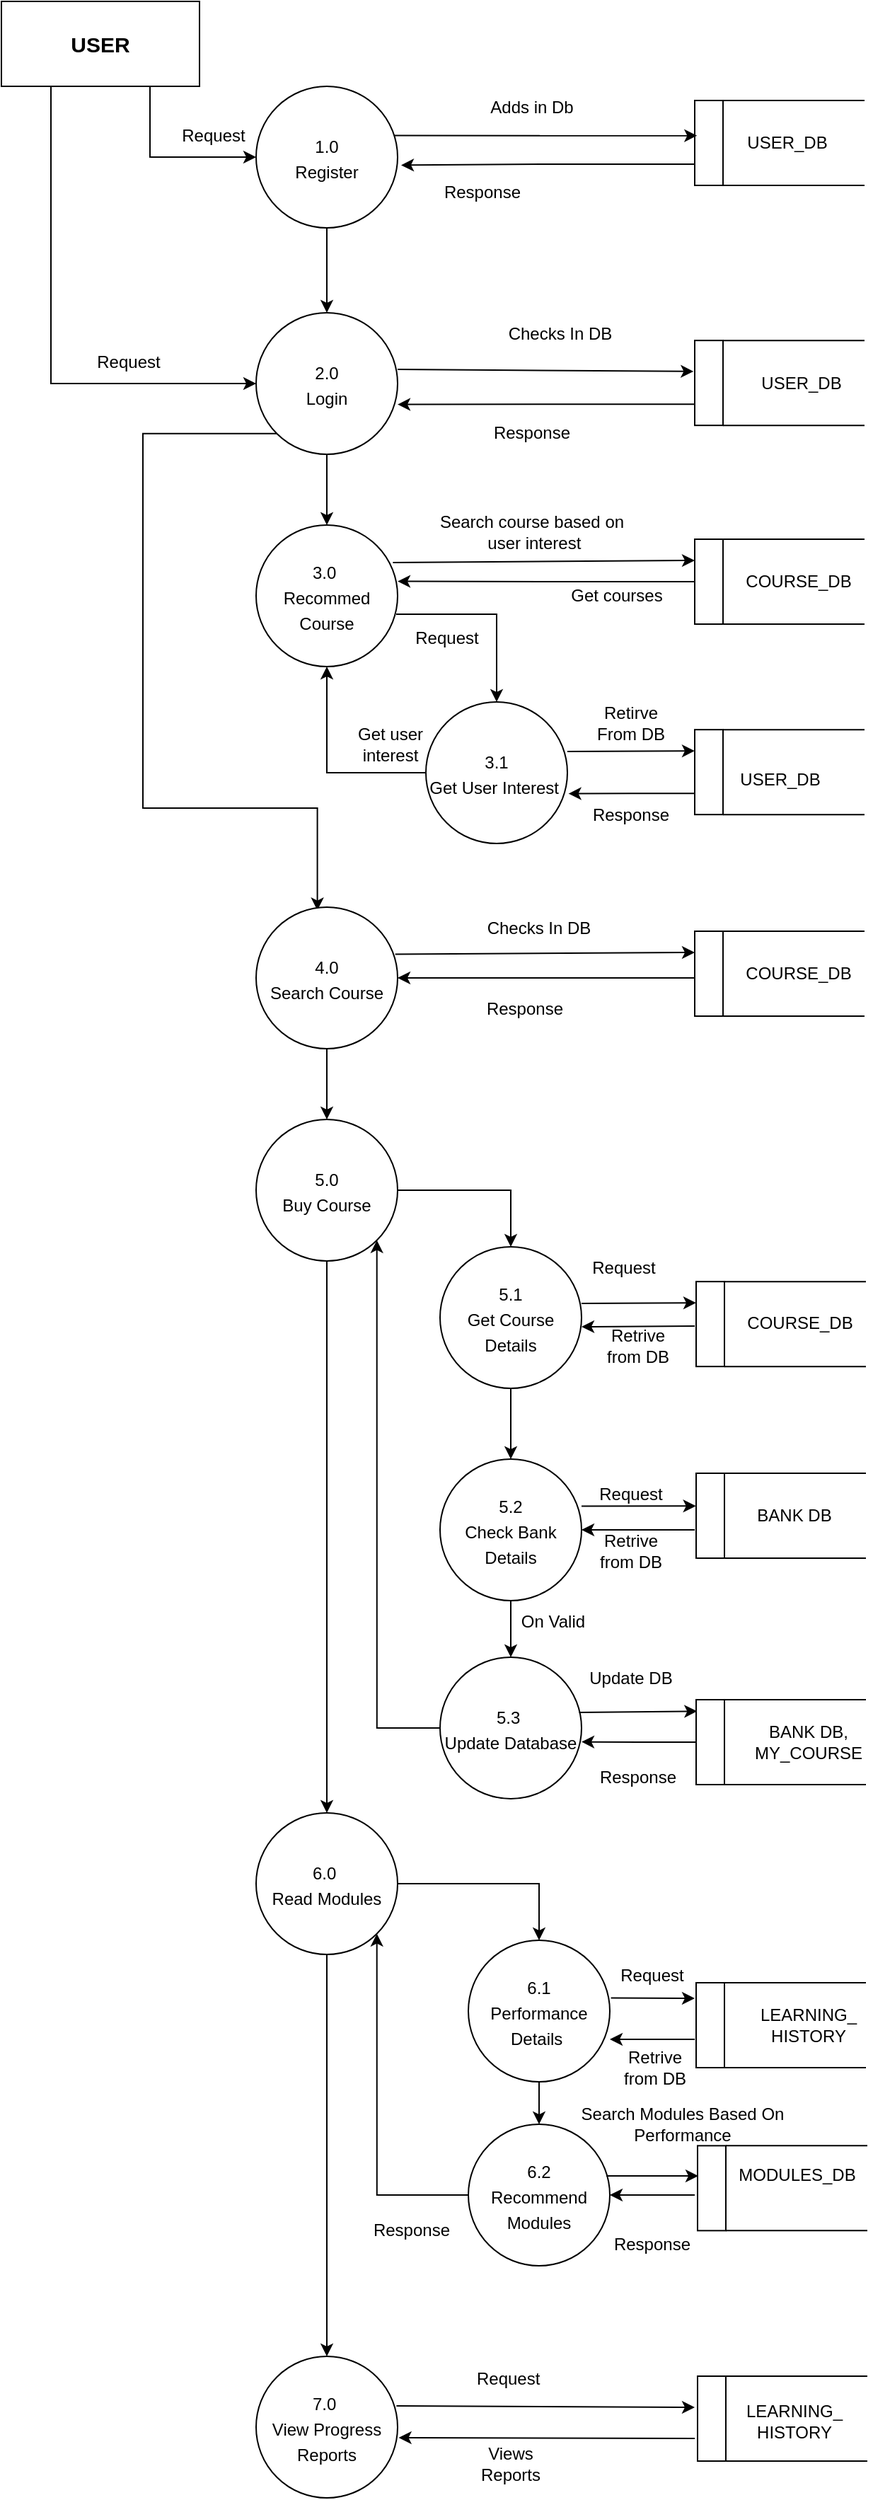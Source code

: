 <mxfile version="16.6.4" type="device"><diagram id="s9SHLD9VaPdZop-BQNa4" name="Page-1"><mxGraphModel dx="1185" dy="616" grid="1" gridSize="10" guides="1" tooltips="1" connect="1" arrows="1" fold="1" page="1" pageScale="1" pageWidth="827" pageHeight="1169" math="0" shadow="0"><root><mxCell id="0"/><mxCell id="1" parent="0"/><mxCell id="Vgh_IsGiYjKo95VyhBB2-144" style="edgeStyle=orthogonalEdgeStyle;rounded=0;orthogonalLoop=1;jettySize=auto;html=1;exitX=0.25;exitY=1;exitDx=0;exitDy=0;entryX=0;entryY=0.5;entryDx=0;entryDy=0;fontSize=12;" edge="1" parent="1" source="Vgh_IsGiYjKo95VyhBB2-1" target="Vgh_IsGiYjKo95VyhBB2-4"><mxGeometry relative="1" as="geometry"/></mxCell><mxCell id="Vgh_IsGiYjKo95VyhBB2-145" style="edgeStyle=orthogonalEdgeStyle;rounded=0;orthogonalLoop=1;jettySize=auto;html=1;exitX=0.75;exitY=1;exitDx=0;exitDy=0;entryX=0;entryY=0.5;entryDx=0;entryDy=0;fontSize=12;" edge="1" parent="1" source="Vgh_IsGiYjKo95VyhBB2-1" target="Vgh_IsGiYjKo95VyhBB2-2"><mxGeometry relative="1" as="geometry"/></mxCell><mxCell id="Vgh_IsGiYjKo95VyhBB2-1" value="&lt;b&gt;&lt;font style=&quot;font-size: 15px&quot;&gt;USER&lt;/font&gt;&lt;/b&gt;" style="rounded=0;whiteSpace=wrap;html=1;" vertex="1" parent="1"><mxGeometry x="170" y="90" width="140" height="60" as="geometry"/></mxCell><mxCell id="Vgh_IsGiYjKo95VyhBB2-149" style="edgeStyle=orthogonalEdgeStyle;rounded=0;orthogonalLoop=1;jettySize=auto;html=1;exitX=0.5;exitY=1;exitDx=0;exitDy=0;fontSize=12;" edge="1" parent="1" source="Vgh_IsGiYjKo95VyhBB2-2" target="Vgh_IsGiYjKo95VyhBB2-4"><mxGeometry relative="1" as="geometry"/></mxCell><mxCell id="Vgh_IsGiYjKo95VyhBB2-2" value="&lt;font style=&quot;font-size: 12px&quot;&gt;1.0&lt;br&gt;Register&lt;br&gt;&lt;/font&gt;" style="ellipse;whiteSpace=wrap;html=1;aspect=fixed;fontSize=15;" vertex="1" parent="1"><mxGeometry x="350" y="150" width="100" height="100" as="geometry"/></mxCell><mxCell id="Vgh_IsGiYjKo95VyhBB2-150" style="edgeStyle=orthogonalEdgeStyle;rounded=0;orthogonalLoop=1;jettySize=auto;html=1;exitX=0.5;exitY=1;exitDx=0;exitDy=0;entryX=0.5;entryY=0;entryDx=0;entryDy=0;fontSize=12;" edge="1" parent="1" source="Vgh_IsGiYjKo95VyhBB2-4" target="Vgh_IsGiYjKo95VyhBB2-7"><mxGeometry relative="1" as="geometry"/></mxCell><mxCell id="Vgh_IsGiYjKo95VyhBB2-151" style="edgeStyle=orthogonalEdgeStyle;rounded=0;orthogonalLoop=1;jettySize=auto;html=1;exitX=0;exitY=1;exitDx=0;exitDy=0;entryX=0.433;entryY=0.023;entryDx=0;entryDy=0;entryPerimeter=0;fontSize=12;" edge="1" parent="1" source="Vgh_IsGiYjKo95VyhBB2-4" target="Vgh_IsGiYjKo95VyhBB2-9"><mxGeometry relative="1" as="geometry"><Array as="points"><mxPoint x="270" y="395"/><mxPoint x="270" y="660"/><mxPoint x="393" y="660"/></Array></mxGeometry></mxCell><mxCell id="Vgh_IsGiYjKo95VyhBB2-4" value="&lt;font style=&quot;font-size: 12px&quot;&gt;2.0&lt;br&gt;Login&lt;br&gt;&lt;/font&gt;" style="ellipse;whiteSpace=wrap;html=1;aspect=fixed;fontSize=15;" vertex="1" parent="1"><mxGeometry x="350" y="310" width="100" height="100" as="geometry"/></mxCell><mxCell id="Vgh_IsGiYjKo95VyhBB2-27" style="edgeStyle=orthogonalEdgeStyle;rounded=0;orthogonalLoop=1;jettySize=auto;html=1;exitX=0.99;exitY=0.63;exitDx=0;exitDy=0;fontSize=12;exitPerimeter=0;" edge="1" parent="1" source="Vgh_IsGiYjKo95VyhBB2-7" target="Vgh_IsGiYjKo95VyhBB2-8"><mxGeometry relative="1" as="geometry"/></mxCell><mxCell id="Vgh_IsGiYjKo95VyhBB2-7" value="&lt;font style=&quot;font-size: 12px&quot;&gt;3.0&amp;nbsp;&lt;br&gt;Recommed Course&lt;br&gt;&lt;/font&gt;" style="ellipse;whiteSpace=wrap;html=1;aspect=fixed;fontSize=15;" vertex="1" parent="1"><mxGeometry x="350" y="460" width="100" height="100" as="geometry"/></mxCell><mxCell id="Vgh_IsGiYjKo95VyhBB2-28" style="edgeStyle=orthogonalEdgeStyle;rounded=0;orthogonalLoop=1;jettySize=auto;html=1;exitX=0;exitY=0.5;exitDx=0;exitDy=0;entryX=0.5;entryY=1;entryDx=0;entryDy=0;fontSize=12;" edge="1" parent="1" source="Vgh_IsGiYjKo95VyhBB2-8" target="Vgh_IsGiYjKo95VyhBB2-7"><mxGeometry relative="1" as="geometry"/></mxCell><mxCell id="Vgh_IsGiYjKo95VyhBB2-8" value="&lt;font style=&quot;font-size: 12px&quot;&gt;3.1&lt;br&gt;Get User Interest&amp;nbsp;&lt;br&gt;&lt;/font&gt;" style="ellipse;whiteSpace=wrap;html=1;aspect=fixed;fontSize=15;" vertex="1" parent="1"><mxGeometry x="470" y="585" width="100" height="100" as="geometry"/></mxCell><mxCell id="Vgh_IsGiYjKo95VyhBB2-152" style="edgeStyle=orthogonalEdgeStyle;rounded=0;orthogonalLoop=1;jettySize=auto;html=1;exitX=0.5;exitY=1;exitDx=0;exitDy=0;entryX=0.5;entryY=0;entryDx=0;entryDy=0;fontSize=12;" edge="1" parent="1" source="Vgh_IsGiYjKo95VyhBB2-9" target="Vgh_IsGiYjKo95VyhBB2-10"><mxGeometry relative="1" as="geometry"/></mxCell><mxCell id="Vgh_IsGiYjKo95VyhBB2-9" value="&lt;font style=&quot;font-size: 12px&quot;&gt;4.0&lt;br&gt;Search Course&lt;br&gt;&lt;/font&gt;" style="ellipse;whiteSpace=wrap;html=1;aspect=fixed;fontSize=15;" vertex="1" parent="1"><mxGeometry x="350" y="730" width="100" height="100" as="geometry"/></mxCell><mxCell id="Vgh_IsGiYjKo95VyhBB2-32" style="edgeStyle=orthogonalEdgeStyle;rounded=0;orthogonalLoop=1;jettySize=auto;html=1;exitX=1;exitY=0.5;exitDx=0;exitDy=0;entryX=0.5;entryY=0;entryDx=0;entryDy=0;fontSize=12;" edge="1" parent="1" source="Vgh_IsGiYjKo95VyhBB2-10" target="Vgh_IsGiYjKo95VyhBB2-11"><mxGeometry relative="1" as="geometry"/></mxCell><mxCell id="Vgh_IsGiYjKo95VyhBB2-154" style="edgeStyle=orthogonalEdgeStyle;rounded=0;orthogonalLoop=1;jettySize=auto;html=1;exitX=0.5;exitY=1;exitDx=0;exitDy=0;entryX=0.5;entryY=0;entryDx=0;entryDy=0;fontSize=12;" edge="1" parent="1" source="Vgh_IsGiYjKo95VyhBB2-10" target="Vgh_IsGiYjKo95VyhBB2-14"><mxGeometry relative="1" as="geometry"/></mxCell><mxCell id="Vgh_IsGiYjKo95VyhBB2-10" value="&lt;font style=&quot;font-size: 12px&quot;&gt;5.0&lt;br&gt;Buy Course&lt;br&gt;&lt;/font&gt;" style="ellipse;whiteSpace=wrap;html=1;aspect=fixed;fontSize=15;" vertex="1" parent="1"><mxGeometry x="350" y="880" width="100" height="100" as="geometry"/></mxCell><mxCell id="Vgh_IsGiYjKo95VyhBB2-33" style="edgeStyle=orthogonalEdgeStyle;rounded=0;orthogonalLoop=1;jettySize=auto;html=1;exitX=0.5;exitY=1;exitDx=0;exitDy=0;entryX=0.5;entryY=0;entryDx=0;entryDy=0;fontSize=12;" edge="1" parent="1" source="Vgh_IsGiYjKo95VyhBB2-11" target="Vgh_IsGiYjKo95VyhBB2-12"><mxGeometry relative="1" as="geometry"/></mxCell><mxCell id="Vgh_IsGiYjKo95VyhBB2-11" value="&lt;font style=&quot;font-size: 12px&quot;&gt;5.1&lt;br&gt;Get Course Details&lt;br&gt;&lt;/font&gt;" style="ellipse;whiteSpace=wrap;html=1;aspect=fixed;fontSize=15;" vertex="1" parent="1"><mxGeometry x="480" y="970" width="100" height="100" as="geometry"/></mxCell><mxCell id="Vgh_IsGiYjKo95VyhBB2-34" style="edgeStyle=orthogonalEdgeStyle;rounded=0;orthogonalLoop=1;jettySize=auto;html=1;exitX=0.5;exitY=1;exitDx=0;exitDy=0;entryX=0.5;entryY=0;entryDx=0;entryDy=0;fontSize=12;" edge="1" parent="1" source="Vgh_IsGiYjKo95VyhBB2-12" target="Vgh_IsGiYjKo95VyhBB2-13"><mxGeometry relative="1" as="geometry"/></mxCell><mxCell id="Vgh_IsGiYjKo95VyhBB2-12" value="&lt;font style=&quot;font-size: 12px&quot;&gt;5.2&lt;br&gt;Check Bank Details&lt;br&gt;&lt;/font&gt;" style="ellipse;whiteSpace=wrap;html=1;aspect=fixed;fontSize=15;" vertex="1" parent="1"><mxGeometry x="480" y="1120" width="100" height="100" as="geometry"/></mxCell><mxCell id="Vgh_IsGiYjKo95VyhBB2-153" style="edgeStyle=orthogonalEdgeStyle;rounded=0;orthogonalLoop=1;jettySize=auto;html=1;exitX=0;exitY=0.5;exitDx=0;exitDy=0;entryX=1;entryY=1;entryDx=0;entryDy=0;fontSize=12;" edge="1" parent="1" source="Vgh_IsGiYjKo95VyhBB2-13" target="Vgh_IsGiYjKo95VyhBB2-10"><mxGeometry relative="1" as="geometry"/></mxCell><mxCell id="Vgh_IsGiYjKo95VyhBB2-13" value="&lt;font style=&quot;font-size: 12px&quot;&gt;5.3&amp;nbsp;&lt;br&gt;Update Database&lt;br&gt;&lt;/font&gt;" style="ellipse;whiteSpace=wrap;html=1;aspect=fixed;fontSize=15;" vertex="1" parent="1"><mxGeometry x="480" y="1260" width="100" height="100" as="geometry"/></mxCell><mxCell id="Vgh_IsGiYjKo95VyhBB2-38" style="edgeStyle=orthogonalEdgeStyle;rounded=0;orthogonalLoop=1;jettySize=auto;html=1;exitX=1;exitY=0.5;exitDx=0;exitDy=0;entryX=0.5;entryY=0;entryDx=0;entryDy=0;fontSize=12;" edge="1" parent="1" source="Vgh_IsGiYjKo95VyhBB2-14" target="Vgh_IsGiYjKo95VyhBB2-15"><mxGeometry relative="1" as="geometry"/></mxCell><mxCell id="Vgh_IsGiYjKo95VyhBB2-155" style="edgeStyle=orthogonalEdgeStyle;rounded=0;orthogonalLoop=1;jettySize=auto;html=1;exitX=0.5;exitY=1;exitDx=0;exitDy=0;fontSize=12;" edge="1" parent="1" source="Vgh_IsGiYjKo95VyhBB2-14" target="Vgh_IsGiYjKo95VyhBB2-18"><mxGeometry relative="1" as="geometry"/></mxCell><mxCell id="Vgh_IsGiYjKo95VyhBB2-14" value="&lt;font style=&quot;font-size: 12px&quot;&gt;6.0&amp;nbsp;&lt;br&gt;Read Modules&lt;br&gt;&lt;/font&gt;" style="ellipse;whiteSpace=wrap;html=1;aspect=fixed;fontSize=15;" vertex="1" parent="1"><mxGeometry x="350" y="1370" width="100" height="100" as="geometry"/></mxCell><mxCell id="Vgh_IsGiYjKo95VyhBB2-39" style="edgeStyle=orthogonalEdgeStyle;rounded=0;orthogonalLoop=1;jettySize=auto;html=1;exitX=0.5;exitY=1;exitDx=0;exitDy=0;entryX=0.5;entryY=0;entryDx=0;entryDy=0;fontSize=12;" edge="1" parent="1" source="Vgh_IsGiYjKo95VyhBB2-15" target="Vgh_IsGiYjKo95VyhBB2-17"><mxGeometry relative="1" as="geometry"/></mxCell><mxCell id="Vgh_IsGiYjKo95VyhBB2-15" value="&lt;font style=&quot;font-size: 12px&quot;&gt;6.1&lt;br&gt;Performance Details&amp;nbsp;&lt;br&gt;&lt;/font&gt;" style="ellipse;whiteSpace=wrap;html=1;aspect=fixed;fontSize=15;" vertex="1" parent="1"><mxGeometry x="500" y="1460" width="100" height="100" as="geometry"/></mxCell><mxCell id="Vgh_IsGiYjKo95VyhBB2-40" style="edgeStyle=orthogonalEdgeStyle;rounded=0;orthogonalLoop=1;jettySize=auto;html=1;exitX=0;exitY=0.5;exitDx=0;exitDy=0;entryX=1;entryY=1;entryDx=0;entryDy=0;fontSize=12;" edge="1" parent="1" source="Vgh_IsGiYjKo95VyhBB2-17" target="Vgh_IsGiYjKo95VyhBB2-14"><mxGeometry relative="1" as="geometry"><Array as="points"><mxPoint x="435" y="1640"/></Array></mxGeometry></mxCell><mxCell id="Vgh_IsGiYjKo95VyhBB2-17" value="&lt;font style=&quot;font-size: 12px&quot;&gt;6.2&lt;br&gt;Recommend Modules&lt;br&gt;&lt;/font&gt;" style="ellipse;whiteSpace=wrap;html=1;aspect=fixed;fontSize=15;" vertex="1" parent="1"><mxGeometry x="500" y="1590" width="100" height="100" as="geometry"/></mxCell><mxCell id="Vgh_IsGiYjKo95VyhBB2-18" value="&lt;font style=&quot;font-size: 12px&quot;&gt;7.0&amp;nbsp;&lt;br&gt;View Progress Reports&lt;br&gt;&lt;/font&gt;" style="ellipse;whiteSpace=wrap;html=1;aspect=fixed;fontSize=15;" vertex="1" parent="1"><mxGeometry x="350" y="1754" width="100" height="100" as="geometry"/></mxCell><mxCell id="Vgh_IsGiYjKo95VyhBB2-59" style="edgeStyle=orthogonalEdgeStyle;rounded=0;orthogonalLoop=1;jettySize=auto;html=1;exitX=0;exitY=0.75;exitDx=0;exitDy=0;entryX=1.025;entryY=0.557;entryDx=0;entryDy=0;entryPerimeter=0;fontSize=12;" edge="1" parent="1" source="Vgh_IsGiYjKo95VyhBB2-48" target="Vgh_IsGiYjKo95VyhBB2-2"><mxGeometry relative="1" as="geometry"/></mxCell><mxCell id="Vgh_IsGiYjKo95VyhBB2-48" value="" style="rounded=0;whiteSpace=wrap;html=1;fontSize=12;" vertex="1" parent="1"><mxGeometry x="660" y="160" width="20" height="60" as="geometry"/></mxCell><mxCell id="Vgh_IsGiYjKo95VyhBB2-49" value="" style="endArrow=none;html=1;rounded=0;fontSize=12;" edge="1" parent="1"><mxGeometry width="50" height="50" relative="1" as="geometry"><mxPoint x="680" y="220" as="sourcePoint"/><mxPoint x="780" y="220" as="targetPoint"/></mxGeometry></mxCell><mxCell id="Vgh_IsGiYjKo95VyhBB2-50" value="" style="endArrow=none;html=1;rounded=0;fontSize=12;exitX=1;exitY=0;exitDx=0;exitDy=0;" edge="1" parent="1" source="Vgh_IsGiYjKo95VyhBB2-48"><mxGeometry width="50" height="50" relative="1" as="geometry"><mxPoint x="470" y="420" as="sourcePoint"/><mxPoint x="780" y="160" as="targetPoint"/></mxGeometry></mxCell><mxCell id="Vgh_IsGiYjKo95VyhBB2-62" style="edgeStyle=orthogonalEdgeStyle;rounded=0;orthogonalLoop=1;jettySize=auto;html=1;exitX=0;exitY=0.75;exitDx=0;exitDy=0;entryX=1;entryY=0.648;entryDx=0;entryDy=0;entryPerimeter=0;fontSize=12;" edge="1" parent="1" source="Vgh_IsGiYjKo95VyhBB2-54" target="Vgh_IsGiYjKo95VyhBB2-4"><mxGeometry relative="1" as="geometry"/></mxCell><mxCell id="Vgh_IsGiYjKo95VyhBB2-54" value="" style="rounded=0;whiteSpace=wrap;html=1;fontSize=12;" vertex="1" parent="1"><mxGeometry x="660" y="329.58" width="20" height="60" as="geometry"/></mxCell><mxCell id="Vgh_IsGiYjKo95VyhBB2-55" value="" style="endArrow=none;html=1;rounded=0;fontSize=12;" edge="1" parent="1"><mxGeometry width="50" height="50" relative="1" as="geometry"><mxPoint x="680" y="389.58" as="sourcePoint"/><mxPoint x="780" y="389.58" as="targetPoint"/></mxGeometry></mxCell><mxCell id="Vgh_IsGiYjKo95VyhBB2-56" value="" style="endArrow=none;html=1;rounded=0;fontSize=12;exitX=1;exitY=0;exitDx=0;exitDy=0;" edge="1" source="Vgh_IsGiYjKo95VyhBB2-54" parent="1"><mxGeometry width="50" height="50" relative="1" as="geometry"><mxPoint x="470" y="589.58" as="sourcePoint"/><mxPoint x="780" y="329.58" as="targetPoint"/></mxGeometry></mxCell><mxCell id="Vgh_IsGiYjKo95VyhBB2-57" value="USER_DB" style="text;html=1;align=center;verticalAlign=middle;resizable=0;points=[];autosize=1;strokeColor=none;fillColor=none;fontSize=12;" vertex="1" parent="1"><mxGeometry x="690" y="180" width="70" height="20" as="geometry"/></mxCell><mxCell id="Vgh_IsGiYjKo95VyhBB2-58" value="" style="endArrow=classic;html=1;rounded=0;fontSize=12;exitX=0.975;exitY=0.348;exitDx=0;exitDy=0;exitPerimeter=0;entryX=0.083;entryY=0.414;entryDx=0;entryDy=0;entryPerimeter=0;" edge="1" parent="1" source="Vgh_IsGiYjKo95VyhBB2-2" target="Vgh_IsGiYjKo95VyhBB2-48"><mxGeometry width="50" height="50" relative="1" as="geometry"><mxPoint x="540" y="460" as="sourcePoint"/><mxPoint x="590" y="410" as="targetPoint"/></mxGeometry></mxCell><mxCell id="Vgh_IsGiYjKo95VyhBB2-60" value="" style="endArrow=classic;html=1;rounded=0;fontSize=12;entryX=-0.042;entryY=0.365;entryDx=0;entryDy=0;entryPerimeter=0;" edge="1" parent="1" target="Vgh_IsGiYjKo95VyhBB2-54"><mxGeometry width="50" height="50" relative="1" as="geometry"><mxPoint x="450" y="350" as="sourcePoint"/><mxPoint x="590" y="500" as="targetPoint"/></mxGeometry></mxCell><mxCell id="Vgh_IsGiYjKo95VyhBB2-63" value="USER_DB" style="text;html=1;align=center;verticalAlign=middle;resizable=0;points=[];autosize=1;strokeColor=none;fillColor=none;fontSize=12;" vertex="1" parent="1"><mxGeometry x="700" y="350" width="70" height="20" as="geometry"/></mxCell><mxCell id="Vgh_IsGiYjKo95VyhBB2-75" style="edgeStyle=orthogonalEdgeStyle;rounded=0;orthogonalLoop=1;jettySize=auto;html=1;exitX=0;exitY=0.5;exitDx=0;exitDy=0;entryX=1;entryY=0.398;entryDx=0;entryDy=0;entryPerimeter=0;fontSize=12;" edge="1" parent="1" source="Vgh_IsGiYjKo95VyhBB2-70" target="Vgh_IsGiYjKo95VyhBB2-7"><mxGeometry relative="1" as="geometry"/></mxCell><mxCell id="Vgh_IsGiYjKo95VyhBB2-70" value="" style="rounded=0;whiteSpace=wrap;html=1;fontSize=12;" vertex="1" parent="1"><mxGeometry x="660" y="470" width="20" height="60" as="geometry"/></mxCell><mxCell id="Vgh_IsGiYjKo95VyhBB2-71" value="" style="endArrow=none;html=1;rounded=0;fontSize=12;" edge="1" parent="1"><mxGeometry width="50" height="50" relative="1" as="geometry"><mxPoint x="680" y="530" as="sourcePoint"/><mxPoint x="780" y="530" as="targetPoint"/></mxGeometry></mxCell><mxCell id="Vgh_IsGiYjKo95VyhBB2-72" value="" style="endArrow=none;html=1;rounded=0;fontSize=12;exitX=1;exitY=0;exitDx=0;exitDy=0;" edge="1" source="Vgh_IsGiYjKo95VyhBB2-70" parent="1"><mxGeometry width="50" height="50" relative="1" as="geometry"><mxPoint x="470" y="730" as="sourcePoint"/><mxPoint x="780" y="470" as="targetPoint"/></mxGeometry></mxCell><mxCell id="Vgh_IsGiYjKo95VyhBB2-73" value="COURSE_DB" style="text;html=1;align=center;verticalAlign=middle;resizable=0;points=[];autosize=1;strokeColor=none;fillColor=none;fontSize=12;" vertex="1" parent="1"><mxGeometry x="688" y="490" width="90" height="20" as="geometry"/></mxCell><mxCell id="Vgh_IsGiYjKo95VyhBB2-74" value="" style="endArrow=classic;html=1;rounded=0;fontSize=12;exitX=0.967;exitY=0.265;exitDx=0;exitDy=0;exitPerimeter=0;entryX=0;entryY=0.25;entryDx=0;entryDy=0;" edge="1" parent="1" source="Vgh_IsGiYjKo95VyhBB2-7" target="Vgh_IsGiYjKo95VyhBB2-70"><mxGeometry width="50" height="50" relative="1" as="geometry"><mxPoint x="540" y="680" as="sourcePoint"/><mxPoint x="590" y="630" as="targetPoint"/></mxGeometry></mxCell><mxCell id="Vgh_IsGiYjKo95VyhBB2-81" style="edgeStyle=orthogonalEdgeStyle;rounded=0;orthogonalLoop=1;jettySize=auto;html=1;exitX=0;exitY=0.75;exitDx=0;exitDy=0;entryX=1.008;entryY=0.648;entryDx=0;entryDy=0;entryPerimeter=0;fontSize=12;" edge="1" parent="1" source="Vgh_IsGiYjKo95VyhBB2-76" target="Vgh_IsGiYjKo95VyhBB2-8"><mxGeometry relative="1" as="geometry"/></mxCell><mxCell id="Vgh_IsGiYjKo95VyhBB2-76" value="" style="rounded=0;whiteSpace=wrap;html=1;fontSize=12;" vertex="1" parent="1"><mxGeometry x="660" y="604.58" width="20" height="60" as="geometry"/></mxCell><mxCell id="Vgh_IsGiYjKo95VyhBB2-77" value="" style="endArrow=none;html=1;rounded=0;fontSize=12;" edge="1" parent="1"><mxGeometry width="50" height="50" relative="1" as="geometry"><mxPoint x="680" y="664.58" as="sourcePoint"/><mxPoint x="780" y="664.58" as="targetPoint"/></mxGeometry></mxCell><mxCell id="Vgh_IsGiYjKo95VyhBB2-78" value="" style="endArrow=none;html=1;rounded=0;fontSize=12;exitX=1;exitY=0;exitDx=0;exitDy=0;" edge="1" source="Vgh_IsGiYjKo95VyhBB2-76" parent="1"><mxGeometry width="50" height="50" relative="1" as="geometry"><mxPoint x="470" y="864.58" as="sourcePoint"/><mxPoint x="780" y="604.58" as="targetPoint"/></mxGeometry></mxCell><mxCell id="Vgh_IsGiYjKo95VyhBB2-79" value="USER_DB" style="text;html=1;align=center;verticalAlign=middle;resizable=0;points=[];autosize=1;strokeColor=none;fillColor=none;fontSize=12;" vertex="1" parent="1"><mxGeometry x="685" y="630" width="70" height="20" as="geometry"/></mxCell><mxCell id="Vgh_IsGiYjKo95VyhBB2-80" value="" style="endArrow=classic;html=1;rounded=0;fontSize=12;entryX=0;entryY=0.25;entryDx=0;entryDy=0;" edge="1" parent="1" target="Vgh_IsGiYjKo95VyhBB2-76"><mxGeometry width="50" height="50" relative="1" as="geometry"><mxPoint x="570" y="620" as="sourcePoint"/><mxPoint x="590" y="720" as="targetPoint"/></mxGeometry></mxCell><mxCell id="Vgh_IsGiYjKo95VyhBB2-87" style="edgeStyle=orthogonalEdgeStyle;rounded=0;orthogonalLoop=1;jettySize=auto;html=1;exitX=0;exitY=0.5;exitDx=0;exitDy=0;fontSize=12;" edge="1" parent="1" source="Vgh_IsGiYjKo95VyhBB2-82" target="Vgh_IsGiYjKo95VyhBB2-9"><mxGeometry relative="1" as="geometry"><Array as="points"><mxPoint x="660" y="780"/></Array></mxGeometry></mxCell><mxCell id="Vgh_IsGiYjKo95VyhBB2-82" value="" style="rounded=0;whiteSpace=wrap;html=1;fontSize=12;" vertex="1" parent="1"><mxGeometry x="660" y="747" width="20" height="60" as="geometry"/></mxCell><mxCell id="Vgh_IsGiYjKo95VyhBB2-83" value="" style="endArrow=none;html=1;rounded=0;fontSize=12;" edge="1" parent="1"><mxGeometry width="50" height="50" relative="1" as="geometry"><mxPoint x="680" y="807" as="sourcePoint"/><mxPoint x="780" y="807" as="targetPoint"/></mxGeometry></mxCell><mxCell id="Vgh_IsGiYjKo95VyhBB2-84" value="" style="endArrow=none;html=1;rounded=0;fontSize=12;exitX=1;exitY=0;exitDx=0;exitDy=0;" edge="1" parent="1" source="Vgh_IsGiYjKo95VyhBB2-82"><mxGeometry width="50" height="50" relative="1" as="geometry"><mxPoint x="470" y="1007" as="sourcePoint"/><mxPoint x="780" y="747" as="targetPoint"/></mxGeometry></mxCell><mxCell id="Vgh_IsGiYjKo95VyhBB2-85" value="COURSE_DB" style="text;html=1;align=center;verticalAlign=middle;resizable=0;points=[];autosize=1;strokeColor=none;fillColor=none;fontSize=12;" vertex="1" parent="1"><mxGeometry x="688" y="767" width="90" height="20" as="geometry"/></mxCell><mxCell id="Vgh_IsGiYjKo95VyhBB2-86" value="" style="endArrow=classic;html=1;rounded=0;fontSize=12;exitX=0.983;exitY=0.332;exitDx=0;exitDy=0;exitPerimeter=0;entryX=0;entryY=0.25;entryDx=0;entryDy=0;" edge="1" parent="1" source="Vgh_IsGiYjKo95VyhBB2-9" target="Vgh_IsGiYjKo95VyhBB2-82"><mxGeometry width="50" height="50" relative="1" as="geometry"><mxPoint x="540" y="810" as="sourcePoint"/><mxPoint x="590" y="760" as="targetPoint"/></mxGeometry></mxCell><mxCell id="Vgh_IsGiYjKo95VyhBB2-91" value="" style="rounded=0;whiteSpace=wrap;html=1;fontSize=12;" vertex="1" parent="1"><mxGeometry x="661" y="994.58" width="20" height="60" as="geometry"/></mxCell><mxCell id="Vgh_IsGiYjKo95VyhBB2-92" value="" style="endArrow=none;html=1;rounded=0;fontSize=12;" edge="1" parent="1"><mxGeometry width="50" height="50" relative="1" as="geometry"><mxPoint x="681" y="1054.58" as="sourcePoint"/><mxPoint x="781" y="1054.58" as="targetPoint"/></mxGeometry></mxCell><mxCell id="Vgh_IsGiYjKo95VyhBB2-93" value="" style="endArrow=none;html=1;rounded=0;fontSize=12;exitX=1;exitY=0;exitDx=0;exitDy=0;" edge="1" source="Vgh_IsGiYjKo95VyhBB2-91" parent="1"><mxGeometry width="50" height="50" relative="1" as="geometry"><mxPoint x="471" y="1254.58" as="sourcePoint"/><mxPoint x="781" y="994.58" as="targetPoint"/></mxGeometry></mxCell><mxCell id="Vgh_IsGiYjKo95VyhBB2-94" value="COURSE_DB" style="text;html=1;align=center;verticalAlign=middle;resizable=0;points=[];autosize=1;strokeColor=none;fillColor=none;fontSize=12;" vertex="1" parent="1"><mxGeometry x="689" y="1014" width="90" height="20" as="geometry"/></mxCell><mxCell id="Vgh_IsGiYjKo95VyhBB2-95" value="" style="endArrow=classic;html=1;rounded=0;fontSize=12;entryX=0;entryY=0.25;entryDx=0;entryDy=0;" edge="1" parent="1" target="Vgh_IsGiYjKo95VyhBB2-91"><mxGeometry width="50" height="50" relative="1" as="geometry"><mxPoint x="580" y="1010" as="sourcePoint"/><mxPoint x="590" y="1070" as="targetPoint"/></mxGeometry></mxCell><mxCell id="Vgh_IsGiYjKo95VyhBB2-102" value="" style="endArrow=classic;html=1;rounded=0;fontSize=12;entryX=1;entryY=0.565;entryDx=0;entryDy=0;entryPerimeter=0;" edge="1" parent="1" target="Vgh_IsGiYjKo95VyhBB2-11"><mxGeometry width="50" height="50" relative="1" as="geometry"><mxPoint x="660" y="1026" as="sourcePoint"/><mxPoint x="590" y="1160" as="targetPoint"/></mxGeometry></mxCell><mxCell id="Vgh_IsGiYjKo95VyhBB2-106" value="" style="rounded=0;whiteSpace=wrap;html=1;fontSize=12;" vertex="1" parent="1"><mxGeometry x="661" y="1130" width="20" height="60" as="geometry"/></mxCell><mxCell id="Vgh_IsGiYjKo95VyhBB2-107" value="" style="endArrow=none;html=1;rounded=0;fontSize=12;" edge="1" parent="1"><mxGeometry width="50" height="50" relative="1" as="geometry"><mxPoint x="681" y="1190" as="sourcePoint"/><mxPoint x="781" y="1190" as="targetPoint"/></mxGeometry></mxCell><mxCell id="Vgh_IsGiYjKo95VyhBB2-108" value="" style="endArrow=none;html=1;rounded=0;fontSize=12;exitX=1;exitY=0;exitDx=0;exitDy=0;" edge="1" source="Vgh_IsGiYjKo95VyhBB2-106" parent="1"><mxGeometry width="50" height="50" relative="1" as="geometry"><mxPoint x="471" y="1390" as="sourcePoint"/><mxPoint x="781" y="1130" as="targetPoint"/></mxGeometry></mxCell><mxCell id="Vgh_IsGiYjKo95VyhBB2-109" value="BANK DB" style="text;html=1;align=center;verticalAlign=middle;resizable=0;points=[];autosize=1;strokeColor=none;fillColor=none;fontSize=12;" vertex="1" parent="1"><mxGeometry x="695" y="1150" width="70" height="20" as="geometry"/></mxCell><mxCell id="Vgh_IsGiYjKo95VyhBB2-110" value="" style="endArrow=classic;html=1;rounded=0;fontSize=12;exitX=1;exitY=0.332;exitDx=0;exitDy=0;exitPerimeter=0;entryX=-0.008;entryY=0.386;entryDx=0;entryDy=0;entryPerimeter=0;" edge="1" parent="1" source="Vgh_IsGiYjKo95VyhBB2-12" target="Vgh_IsGiYjKo95VyhBB2-106"><mxGeometry width="50" height="50" relative="1" as="geometry"><mxPoint x="540" y="1300" as="sourcePoint"/><mxPoint x="590" y="1250" as="targetPoint"/></mxGeometry></mxCell><mxCell id="Vgh_IsGiYjKo95VyhBB2-111" value="" style="endArrow=classic;html=1;rounded=0;fontSize=12;entryX=1;entryY=0.5;entryDx=0;entryDy=0;" edge="1" parent="1" target="Vgh_IsGiYjKo95VyhBB2-12"><mxGeometry width="50" height="50" relative="1" as="geometry"><mxPoint x="660" y="1170" as="sourcePoint"/><mxPoint x="590" y="1250" as="targetPoint"/></mxGeometry></mxCell><mxCell id="Vgh_IsGiYjKo95VyhBB2-118" style="edgeStyle=orthogonalEdgeStyle;rounded=0;orthogonalLoop=1;jettySize=auto;html=1;exitX=0;exitY=0.5;exitDx=0;exitDy=0;entryX=1;entryY=0.598;entryDx=0;entryDy=0;entryPerimeter=0;fontSize=12;" edge="1" parent="1" source="Vgh_IsGiYjKo95VyhBB2-113" target="Vgh_IsGiYjKo95VyhBB2-13"><mxGeometry relative="1" as="geometry"/></mxCell><mxCell id="Vgh_IsGiYjKo95VyhBB2-113" value="" style="rounded=0;whiteSpace=wrap;html=1;fontSize=12;" vertex="1" parent="1"><mxGeometry x="661" y="1290" width="20" height="60" as="geometry"/></mxCell><mxCell id="Vgh_IsGiYjKo95VyhBB2-114" value="" style="endArrow=none;html=1;rounded=0;fontSize=12;" edge="1" parent="1"><mxGeometry width="50" height="50" relative="1" as="geometry"><mxPoint x="681" y="1350" as="sourcePoint"/><mxPoint x="781" y="1350" as="targetPoint"/></mxGeometry></mxCell><mxCell id="Vgh_IsGiYjKo95VyhBB2-115" value="" style="endArrow=none;html=1;rounded=0;fontSize=12;exitX=1;exitY=0;exitDx=0;exitDy=0;" edge="1" source="Vgh_IsGiYjKo95VyhBB2-113" parent="1"><mxGeometry width="50" height="50" relative="1" as="geometry"><mxPoint x="471" y="1550" as="sourcePoint"/><mxPoint x="781" y="1290" as="targetPoint"/></mxGeometry></mxCell><mxCell id="Vgh_IsGiYjKo95VyhBB2-116" value="BANK DB,&lt;br&gt;MY_COURSE" style="text;html=1;align=center;verticalAlign=middle;resizable=0;points=[];autosize=1;strokeColor=none;fillColor=none;fontSize=12;" vertex="1" parent="1"><mxGeometry x="695" y="1305" width="90" height="30" as="geometry"/></mxCell><mxCell id="Vgh_IsGiYjKo95VyhBB2-117" value="" style="endArrow=classic;html=1;rounded=0;fontSize=12;exitX=0.983;exitY=0.39;exitDx=0;exitDy=0;exitPerimeter=0;entryX=0.033;entryY=0.136;entryDx=0;entryDy=0;entryPerimeter=0;" edge="1" parent="1" source="Vgh_IsGiYjKo95VyhBB2-13" target="Vgh_IsGiYjKo95VyhBB2-113"><mxGeometry width="50" height="50" relative="1" as="geometry"><mxPoint x="540" y="1430" as="sourcePoint"/><mxPoint x="590" y="1380" as="targetPoint"/></mxGeometry></mxCell><mxCell id="Vgh_IsGiYjKo95VyhBB2-119" value="" style="rounded=0;whiteSpace=wrap;html=1;fontSize=12;" vertex="1" parent="1"><mxGeometry x="661" y="1490" width="20" height="60" as="geometry"/></mxCell><mxCell id="Vgh_IsGiYjKo95VyhBB2-120" value="" style="endArrow=none;html=1;rounded=0;fontSize=12;" edge="1" parent="1"><mxGeometry width="50" height="50" relative="1" as="geometry"><mxPoint x="681" y="1550" as="sourcePoint"/><mxPoint x="781" y="1550" as="targetPoint"/></mxGeometry></mxCell><mxCell id="Vgh_IsGiYjKo95VyhBB2-121" value="" style="endArrow=none;html=1;rounded=0;fontSize=12;exitX=1;exitY=0;exitDx=0;exitDy=0;" edge="1" source="Vgh_IsGiYjKo95VyhBB2-119" parent="1"><mxGeometry width="50" height="50" relative="1" as="geometry"><mxPoint x="471" y="1750" as="sourcePoint"/><mxPoint x="781" y="1490" as="targetPoint"/></mxGeometry></mxCell><mxCell id="Vgh_IsGiYjKo95VyhBB2-122" value="LEARNING_&lt;br&gt;HISTORY" style="text;html=1;align=center;verticalAlign=middle;resizable=0;points=[];autosize=1;strokeColor=none;fillColor=none;fontSize=12;" vertex="1" parent="1"><mxGeometry x="700" y="1505" width="80" height="30" as="geometry"/></mxCell><mxCell id="Vgh_IsGiYjKo95VyhBB2-123" value="" style="endArrow=classic;html=1;rounded=0;fontSize=12;exitX=1.008;exitY=0.407;exitDx=0;exitDy=0;exitPerimeter=0;" edge="1" parent="1" source="Vgh_IsGiYjKo95VyhBB2-15"><mxGeometry width="50" height="50" relative="1" as="geometry"><mxPoint x="540" y="1600" as="sourcePoint"/><mxPoint x="660" y="1501" as="targetPoint"/></mxGeometry></mxCell><mxCell id="Vgh_IsGiYjKo95VyhBB2-124" value="" style="endArrow=classic;html=1;rounded=0;fontSize=12;entryX=1;entryY=0.7;entryDx=0;entryDy=0;entryPerimeter=0;" edge="1" parent="1" target="Vgh_IsGiYjKo95VyhBB2-15"><mxGeometry width="50" height="50" relative="1" as="geometry"><mxPoint x="660" y="1530" as="sourcePoint"/><mxPoint x="590" y="1550" as="targetPoint"/></mxGeometry></mxCell><mxCell id="Vgh_IsGiYjKo95VyhBB2-125" value="" style="rounded=0;whiteSpace=wrap;html=1;fontSize=12;" vertex="1" parent="1"><mxGeometry x="662" y="1605.17" width="20" height="60" as="geometry"/></mxCell><mxCell id="Vgh_IsGiYjKo95VyhBB2-126" value="" style="endArrow=none;html=1;rounded=0;fontSize=12;" edge="1" parent="1"><mxGeometry width="50" height="50" relative="1" as="geometry"><mxPoint x="682" y="1665.17" as="sourcePoint"/><mxPoint x="782" y="1665.17" as="targetPoint"/></mxGeometry></mxCell><mxCell id="Vgh_IsGiYjKo95VyhBB2-127" value="" style="endArrow=none;html=1;rounded=0;fontSize=12;exitX=1;exitY=0;exitDx=0;exitDy=0;" edge="1" source="Vgh_IsGiYjKo95VyhBB2-125" parent="1"><mxGeometry width="50" height="50" relative="1" as="geometry"><mxPoint x="472" y="1865.17" as="sourcePoint"/><mxPoint x="782" y="1605.17" as="targetPoint"/></mxGeometry></mxCell><mxCell id="Vgh_IsGiYjKo95VyhBB2-128" value="MODULES_DB" style="text;html=1;align=center;verticalAlign=middle;resizable=0;points=[];autosize=1;strokeColor=none;fillColor=none;fontSize=12;" vertex="1" parent="1"><mxGeometry x="682" y="1616" width="100" height="20" as="geometry"/></mxCell><mxCell id="Vgh_IsGiYjKo95VyhBB2-129" value="" style="endArrow=classic;html=1;rounded=0;fontSize=12;exitX=0.975;exitY=0.365;exitDx=0;exitDy=0;exitPerimeter=0;entryX=0.025;entryY=0.356;entryDx=0;entryDy=0;entryPerimeter=0;" edge="1" parent="1" source="Vgh_IsGiYjKo95VyhBB2-17" target="Vgh_IsGiYjKo95VyhBB2-125"><mxGeometry width="50" height="50" relative="1" as="geometry"><mxPoint x="611" y="1770" as="sourcePoint"/><mxPoint x="661" y="1720" as="targetPoint"/></mxGeometry></mxCell><mxCell id="Vgh_IsGiYjKo95VyhBB2-130" value="" style="endArrow=classic;html=1;rounded=0;fontSize=12;entryX=1;entryY=0.5;entryDx=0;entryDy=0;" edge="1" parent="1" target="Vgh_IsGiYjKo95VyhBB2-17"><mxGeometry width="50" height="50" relative="1" as="geometry"><mxPoint x="660" y="1640" as="sourcePoint"/><mxPoint x="590" y="1630" as="targetPoint"/></mxGeometry></mxCell><mxCell id="Vgh_IsGiYjKo95VyhBB2-131" value="" style="rounded=0;whiteSpace=wrap;html=1;fontSize=12;" vertex="1" parent="1"><mxGeometry x="662" y="1768" width="20" height="60" as="geometry"/></mxCell><mxCell id="Vgh_IsGiYjKo95VyhBB2-132" value="" style="endArrow=none;html=1;rounded=0;fontSize=12;" edge="1" parent="1"><mxGeometry width="50" height="50" relative="1" as="geometry"><mxPoint x="682" y="1828" as="sourcePoint"/><mxPoint x="782" y="1828" as="targetPoint"/></mxGeometry></mxCell><mxCell id="Vgh_IsGiYjKo95VyhBB2-133" value="" style="endArrow=none;html=1;rounded=0;fontSize=12;exitX=1;exitY=0;exitDx=0;exitDy=0;" edge="1" source="Vgh_IsGiYjKo95VyhBB2-131" parent="1"><mxGeometry width="50" height="50" relative="1" as="geometry"><mxPoint x="472" y="2028" as="sourcePoint"/><mxPoint x="782" y="1768" as="targetPoint"/></mxGeometry></mxCell><mxCell id="Vgh_IsGiYjKo95VyhBB2-134" value="" style="endArrow=classic;html=1;rounded=0;fontSize=12;exitX=0.992;exitY=0.35;exitDx=0;exitDy=0;exitPerimeter=0;" edge="1" parent="1" source="Vgh_IsGiYjKo95VyhBB2-18"><mxGeometry width="50" height="50" relative="1" as="geometry"><mxPoint x="540" y="1820" as="sourcePoint"/><mxPoint x="660" y="1790" as="targetPoint"/></mxGeometry></mxCell><mxCell id="Vgh_IsGiYjKo95VyhBB2-135" value="" style="endArrow=classic;html=1;rounded=0;fontSize=12;entryX=1.008;entryY=0.575;entryDx=0;entryDy=0;entryPerimeter=0;" edge="1" parent="1" target="Vgh_IsGiYjKo95VyhBB2-18"><mxGeometry width="50" height="50" relative="1" as="geometry"><mxPoint x="660" y="1812" as="sourcePoint"/><mxPoint x="590" y="1770" as="targetPoint"/></mxGeometry></mxCell><mxCell id="Vgh_IsGiYjKo95VyhBB2-136" value="LEARNING_&lt;br&gt;HISTORY" style="text;html=1;align=center;verticalAlign=middle;resizable=0;points=[];autosize=1;strokeColor=none;fillColor=none;fontSize=12;" vertex="1" parent="1"><mxGeometry x="690" y="1785" width="80" height="30" as="geometry"/></mxCell><mxCell id="Vgh_IsGiYjKo95VyhBB2-137" value="Request" style="text;html=1;strokeColor=none;fillColor=none;align=center;verticalAlign=middle;whiteSpace=wrap;rounded=0;fontSize=12;" vertex="1" parent="1"><mxGeometry x="290" y="170" width="60" height="30" as="geometry"/></mxCell><mxCell id="Vgh_IsGiYjKo95VyhBB2-142" value="Adds in Db" style="text;html=1;strokeColor=none;fillColor=none;align=center;verticalAlign=middle;whiteSpace=wrap;rounded=0;fontSize=12;" vertex="1" parent="1"><mxGeometry x="480" y="150" width="130" height="30" as="geometry"/></mxCell><mxCell id="Vgh_IsGiYjKo95VyhBB2-143" value="Response" style="text;html=1;strokeColor=none;fillColor=none;align=center;verticalAlign=middle;whiteSpace=wrap;rounded=0;fontSize=12;" vertex="1" parent="1"><mxGeometry x="480" y="210" width="60" height="30" as="geometry"/></mxCell><mxCell id="Vgh_IsGiYjKo95VyhBB2-146" value="Request" style="text;html=1;strokeColor=none;fillColor=none;align=center;verticalAlign=middle;whiteSpace=wrap;rounded=0;fontSize=12;" vertex="1" parent="1"><mxGeometry x="230" y="329.58" width="60" height="30" as="geometry"/></mxCell><mxCell id="Vgh_IsGiYjKo95VyhBB2-147" value="Checks In DB" style="text;html=1;strokeColor=none;fillColor=none;align=center;verticalAlign=middle;whiteSpace=wrap;rounded=0;fontSize=12;" vertex="1" parent="1"><mxGeometry x="520" y="310" width="90" height="30" as="geometry"/></mxCell><mxCell id="Vgh_IsGiYjKo95VyhBB2-148" value="Response" style="text;html=1;strokeColor=none;fillColor=none;align=center;verticalAlign=middle;whiteSpace=wrap;rounded=0;fontSize=12;" vertex="1" parent="1"><mxGeometry x="515" y="380" width="60" height="30" as="geometry"/></mxCell><mxCell id="Vgh_IsGiYjKo95VyhBB2-156" value="Search course based on&lt;br&gt;&amp;nbsp;user interest" style="text;html=1;strokeColor=none;fillColor=none;align=center;verticalAlign=middle;whiteSpace=wrap;rounded=0;fontSize=12;" vertex="1" parent="1"><mxGeometry x="440" y="450" width="210" height="30" as="geometry"/></mxCell><mxCell id="Vgh_IsGiYjKo95VyhBB2-157" value="Get courses" style="text;html=1;strokeColor=none;fillColor=none;align=center;verticalAlign=middle;whiteSpace=wrap;rounded=0;fontSize=12;" vertex="1" parent="1"><mxGeometry x="570" y="495" width="70" height="30" as="geometry"/></mxCell><mxCell id="Vgh_IsGiYjKo95VyhBB2-158" value="Retirve From DB" style="text;html=1;strokeColor=none;fillColor=none;align=center;verticalAlign=middle;whiteSpace=wrap;rounded=0;fontSize=12;" vertex="1" parent="1"><mxGeometry x="580" y="585" width="70" height="30" as="geometry"/></mxCell><mxCell id="Vgh_IsGiYjKo95VyhBB2-160" value="Response" style="text;html=1;strokeColor=none;fillColor=none;align=center;verticalAlign=middle;whiteSpace=wrap;rounded=0;fontSize=12;" vertex="1" parent="1"><mxGeometry x="585" y="650" width="60" height="30" as="geometry"/></mxCell><mxCell id="Vgh_IsGiYjKo95VyhBB2-161" value="Request" style="text;html=1;strokeColor=none;fillColor=none;align=center;verticalAlign=middle;whiteSpace=wrap;rounded=0;fontSize=12;" vertex="1" parent="1"><mxGeometry x="455" y="525" width="60" height="30" as="geometry"/></mxCell><mxCell id="Vgh_IsGiYjKo95VyhBB2-162" value="Get user interest" style="text;html=1;strokeColor=none;fillColor=none;align=center;verticalAlign=middle;whiteSpace=wrap;rounded=0;fontSize=12;" vertex="1" parent="1"><mxGeometry x="410" y="600" width="70" height="30" as="geometry"/></mxCell><mxCell id="Vgh_IsGiYjKo95VyhBB2-163" value="Checks In DB" style="text;html=1;strokeColor=none;fillColor=none;align=center;verticalAlign=middle;whiteSpace=wrap;rounded=0;fontSize=12;" vertex="1" parent="1"><mxGeometry x="480" y="730" width="140" height="30" as="geometry"/></mxCell><mxCell id="Vgh_IsGiYjKo95VyhBB2-164" value="Response" style="text;html=1;strokeColor=none;fillColor=none;align=center;verticalAlign=middle;whiteSpace=wrap;rounded=0;fontSize=12;" vertex="1" parent="1"><mxGeometry x="510" y="787" width="60" height="30" as="geometry"/></mxCell><mxCell id="Vgh_IsGiYjKo95VyhBB2-165" value="Request" style="text;html=1;strokeColor=none;fillColor=none;align=center;verticalAlign=middle;whiteSpace=wrap;rounded=0;fontSize=12;" vertex="1" parent="1"><mxGeometry x="580" y="970" width="60" height="30" as="geometry"/></mxCell><mxCell id="Vgh_IsGiYjKo95VyhBB2-166" value="Retrive from DB" style="text;html=1;strokeColor=none;fillColor=none;align=center;verticalAlign=middle;whiteSpace=wrap;rounded=0;fontSize=12;" vertex="1" parent="1"><mxGeometry x="590" y="1024.58" width="60" height="30" as="geometry"/></mxCell><mxCell id="Vgh_IsGiYjKo95VyhBB2-167" value="On Valid" style="text;html=1;strokeColor=none;fillColor=none;align=center;verticalAlign=middle;whiteSpace=wrap;rounded=0;fontSize=12;" vertex="1" parent="1"><mxGeometry x="530" y="1220" width="60" height="30" as="geometry"/></mxCell><mxCell id="Vgh_IsGiYjKo95VyhBB2-168" value="Request" style="text;html=1;strokeColor=none;fillColor=none;align=center;verticalAlign=middle;whiteSpace=wrap;rounded=0;fontSize=12;" vertex="1" parent="1"><mxGeometry x="585" y="1130" width="60" height="30" as="geometry"/></mxCell><mxCell id="Vgh_IsGiYjKo95VyhBB2-169" value="Retrive from DB" style="text;html=1;strokeColor=none;fillColor=none;align=center;verticalAlign=middle;whiteSpace=wrap;rounded=0;fontSize=12;" vertex="1" parent="1"><mxGeometry x="585" y="1170" width="60" height="30" as="geometry"/></mxCell><mxCell id="Vgh_IsGiYjKo95VyhBB2-170" value="Update DB" style="text;html=1;strokeColor=none;fillColor=none;align=center;verticalAlign=middle;whiteSpace=wrap;rounded=0;fontSize=12;" vertex="1" parent="1"><mxGeometry x="580" y="1260" width="70" height="30" as="geometry"/></mxCell><mxCell id="Vgh_IsGiYjKo95VyhBB2-171" value="Response" style="text;html=1;strokeColor=none;fillColor=none;align=center;verticalAlign=middle;whiteSpace=wrap;rounded=0;fontSize=12;" vertex="1" parent="1"><mxGeometry x="590" y="1330" width="60" height="30" as="geometry"/></mxCell><mxCell id="Vgh_IsGiYjKo95VyhBB2-172" value="Request" style="text;html=1;strokeColor=none;fillColor=none;align=center;verticalAlign=middle;whiteSpace=wrap;rounded=0;fontSize=12;" vertex="1" parent="1"><mxGeometry x="600" y="1470" width="60" height="30" as="geometry"/></mxCell><mxCell id="Vgh_IsGiYjKo95VyhBB2-173" value="Retrive from DB" style="text;html=1;strokeColor=none;fillColor=none;align=center;verticalAlign=middle;whiteSpace=wrap;rounded=0;fontSize=12;" vertex="1" parent="1"><mxGeometry x="602" y="1535" width="60" height="30" as="geometry"/></mxCell><mxCell id="Vgh_IsGiYjKo95VyhBB2-174" value="Search Modules Based On Performance" style="text;html=1;strokeColor=none;fillColor=none;align=center;verticalAlign=middle;whiteSpace=wrap;rounded=0;fontSize=12;" vertex="1" parent="1"><mxGeometry x="575" y="1575.17" width="153" height="30" as="geometry"/></mxCell><mxCell id="Vgh_IsGiYjKo95VyhBB2-175" value="Response" style="text;html=1;strokeColor=none;fillColor=none;align=center;verticalAlign=middle;whiteSpace=wrap;rounded=0;fontSize=12;" vertex="1" parent="1"><mxGeometry x="600" y="1660" width="60" height="30" as="geometry"/></mxCell><mxCell id="Vgh_IsGiYjKo95VyhBB2-176" value="Response" style="text;html=1;strokeColor=none;fillColor=none;align=center;verticalAlign=middle;whiteSpace=wrap;rounded=0;fontSize=12;" vertex="1" parent="1"><mxGeometry x="430" y="1650" width="60" height="30" as="geometry"/></mxCell><mxCell id="Vgh_IsGiYjKo95VyhBB2-177" value="Request&amp;nbsp;" style="text;html=1;strokeColor=none;fillColor=none;align=center;verticalAlign=middle;whiteSpace=wrap;rounded=0;fontSize=12;" vertex="1" parent="1"><mxGeometry x="500" y="1755" width="60" height="30" as="geometry"/></mxCell><mxCell id="Vgh_IsGiYjKo95VyhBB2-178" value="Views Reports" style="text;html=1;strokeColor=none;fillColor=none;align=center;verticalAlign=middle;whiteSpace=wrap;rounded=0;fontSize=12;" vertex="1" parent="1"><mxGeometry x="500" y="1815" width="60" height="30" as="geometry"/></mxCell></root></mxGraphModel></diagram></mxfile>